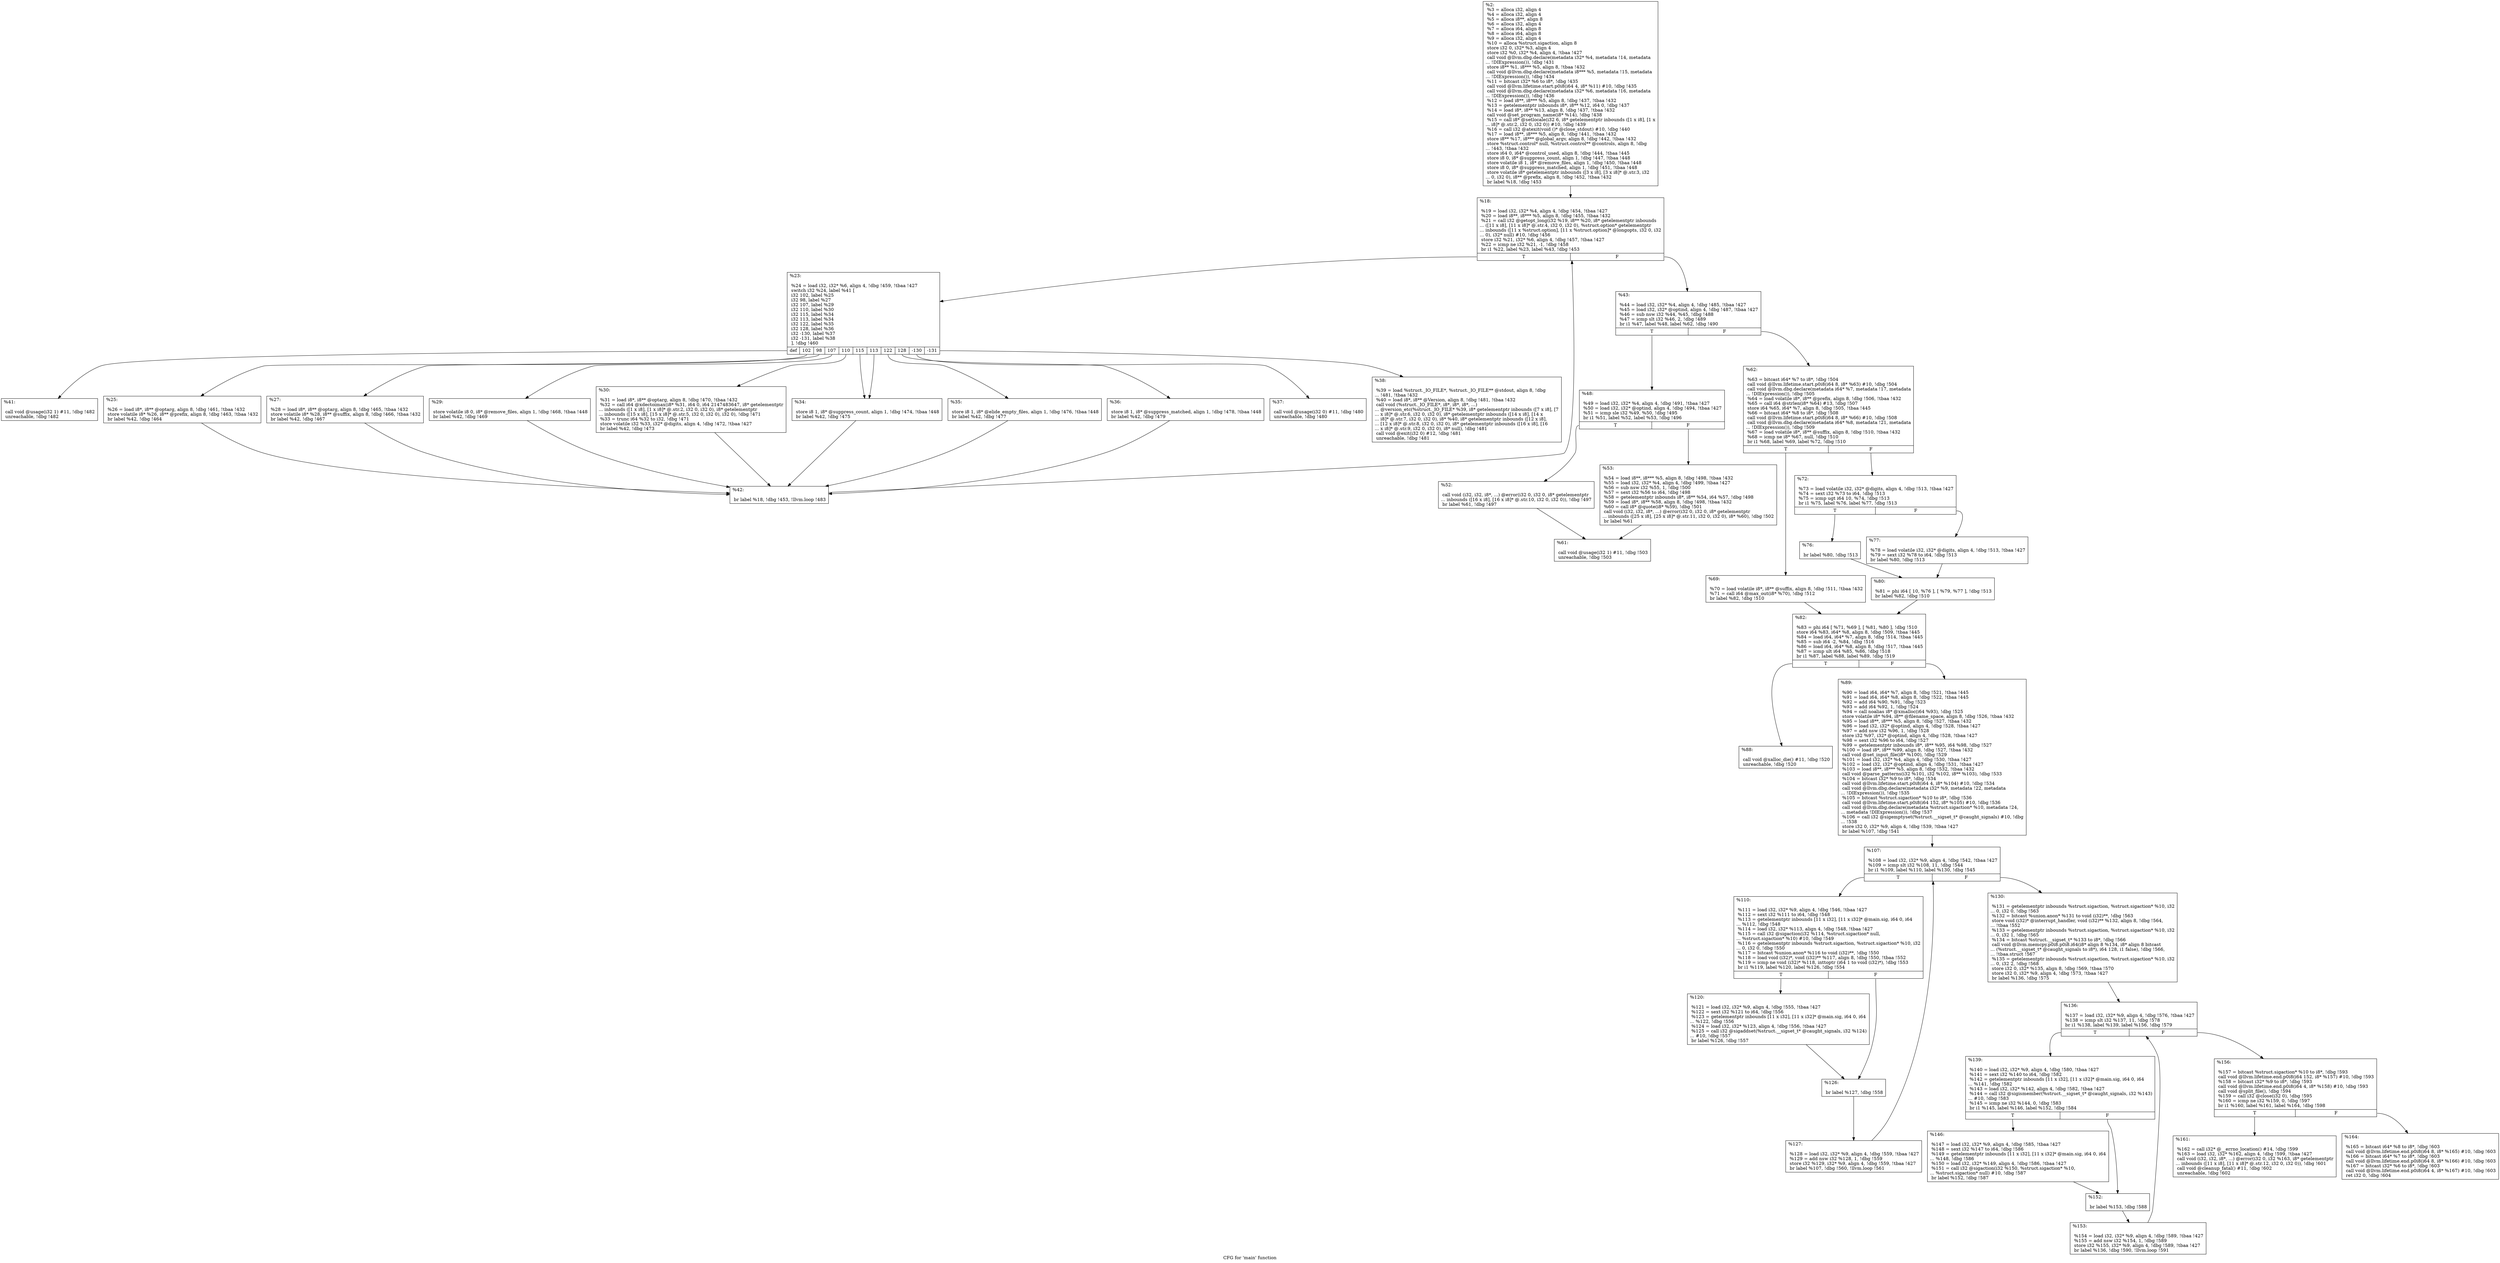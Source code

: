 digraph "CFG for 'main' function" {
	label="CFG for 'main' function";

	Node0x2363d90 [shape=record,label="{%2:\l  %3 = alloca i32, align 4\l  %4 = alloca i32, align 4\l  %5 = alloca i8**, align 8\l  %6 = alloca i32, align 4\l  %7 = alloca i64, align 8\l  %8 = alloca i64, align 8\l  %9 = alloca i32, align 4\l  %10 = alloca %struct.sigaction, align 8\l  store i32 0, i32* %3, align 4\l  store i32 %0, i32* %4, align 4, !tbaa !427\l  call void @llvm.dbg.declare(metadata i32* %4, metadata !14, metadata\l... !DIExpression()), !dbg !431\l  store i8** %1, i8*** %5, align 8, !tbaa !432\l  call void @llvm.dbg.declare(metadata i8*** %5, metadata !15, metadata\l... !DIExpression()), !dbg !434\l  %11 = bitcast i32* %6 to i8*, !dbg !435\l  call void @llvm.lifetime.start.p0i8(i64 4, i8* %11) #10, !dbg !435\l  call void @llvm.dbg.declare(metadata i32* %6, metadata !16, metadata\l... !DIExpression()), !dbg !436\l  %12 = load i8**, i8*** %5, align 8, !dbg !437, !tbaa !432\l  %13 = getelementptr inbounds i8*, i8** %12, i64 0, !dbg !437\l  %14 = load i8*, i8** %13, align 8, !dbg !437, !tbaa !432\l  call void @set_program_name(i8* %14), !dbg !438\l  %15 = call i8* @setlocale(i32 6, i8* getelementptr inbounds ([1 x i8], [1 x\l... i8]* @.str.2, i32 0, i32 0)) #10, !dbg !439\l  %16 = call i32 @atexit(void ()* @close_stdout) #10, !dbg !440\l  %17 = load i8**, i8*** %5, align 8, !dbg !441, !tbaa !432\l  store i8** %17, i8*** @global_argv, align 8, !dbg !442, !tbaa !432\l  store %struct.control* null, %struct.control** @controls, align 8, !dbg\l... !443, !tbaa !432\l  store i64 0, i64* @control_used, align 8, !dbg !444, !tbaa !445\l  store i8 0, i8* @suppress_count, align 1, !dbg !447, !tbaa !448\l  store volatile i8 1, i8* @remove_files, align 1, !dbg !450, !tbaa !448\l  store i8 0, i8* @suppress_matched, align 1, !dbg !451, !tbaa !448\l  store volatile i8* getelementptr inbounds ([3 x i8], [3 x i8]* @.str.3, i32\l... 0, i32 0), i8** @prefix, align 8, !dbg !452, !tbaa !432\l  br label %18, !dbg !453\l}"];
	Node0x2363d90 -> Node0x2364220;
	Node0x2364220 [shape=record,label="{%18:\l\l  %19 = load i32, i32* %4, align 4, !dbg !454, !tbaa !427\l  %20 = load i8**, i8*** %5, align 8, !dbg !455, !tbaa !432\l  %21 = call i32 @getopt_long(i32 %19, i8** %20, i8* getelementptr inbounds\l... ([11 x i8], [11 x i8]* @.str.4, i32 0, i32 0), %struct.option* getelementptr\l... inbounds ([11 x %struct.option], [11 x %struct.option]* @longopts, i32 0, i32\l... 0), i32* null) #10, !dbg !456\l  store i32 %21, i32* %6, align 4, !dbg !457, !tbaa !427\l  %22 = icmp ne i32 %21, -1, !dbg !458\l  br i1 %22, label %23, label %43, !dbg !453\l|{<s0>T|<s1>F}}"];
	Node0x2364220:s0 -> Node0x2364270;
	Node0x2364220:s1 -> Node0x2364630;
	Node0x2364270 [shape=record,label="{%23:\l\l  %24 = load i32, i32* %6, align 4, !dbg !459, !tbaa !427\l  switch i32 %24, label %41 [\l    i32 102, label %25\l    i32 98, label %27\l    i32 107, label %29\l    i32 110, label %30\l    i32 115, label %34\l    i32 113, label %34\l    i32 122, label %35\l    i32 128, label %36\l    i32 -130, label %37\l    i32 -131, label %38\l  ], !dbg !460\l|{<s0>def|<s1>102|<s2>98|<s3>107|<s4>110|<s5>115|<s6>113|<s7>122|<s8>128|<s9>-130|<s10>-131}}"];
	Node0x2364270:s0 -> Node0x2364590;
	Node0x2364270:s1 -> Node0x23642c0;
	Node0x2364270:s2 -> Node0x2364310;
	Node0x2364270:s3 -> Node0x2364360;
	Node0x2364270:s4 -> Node0x23643b0;
	Node0x2364270:s5 -> Node0x2364400;
	Node0x2364270:s6 -> Node0x2364400;
	Node0x2364270:s7 -> Node0x2364450;
	Node0x2364270:s8 -> Node0x23644a0;
	Node0x2364270:s9 -> Node0x23644f0;
	Node0x2364270:s10 -> Node0x2364540;
	Node0x23642c0 [shape=record,label="{%25:\l\l  %26 = load i8*, i8** @optarg, align 8, !dbg !461, !tbaa !432\l  store volatile i8* %26, i8** @prefix, align 8, !dbg !463, !tbaa !432\l  br label %42, !dbg !464\l}"];
	Node0x23642c0 -> Node0x23645e0;
	Node0x2364310 [shape=record,label="{%27:\l\l  %28 = load i8*, i8** @optarg, align 8, !dbg !465, !tbaa !432\l  store volatile i8* %28, i8** @suffix, align 8, !dbg !466, !tbaa !432\l  br label %42, !dbg !467\l}"];
	Node0x2364310 -> Node0x23645e0;
	Node0x2364360 [shape=record,label="{%29:\l\l  store volatile i8 0, i8* @remove_files, align 1, !dbg !468, !tbaa !448\l  br label %42, !dbg !469\l}"];
	Node0x2364360 -> Node0x23645e0;
	Node0x23643b0 [shape=record,label="{%30:\l\l  %31 = load i8*, i8** @optarg, align 8, !dbg !470, !tbaa !432\l  %32 = call i64 @xdectoimax(i8* %31, i64 0, i64 2147483647, i8* getelementptr\l... inbounds ([1 x i8], [1 x i8]* @.str.2, i32 0, i32 0), i8* getelementptr\l... inbounds ([15 x i8], [15 x i8]* @.str.5, i32 0, i32 0), i32 0), !dbg !471\l  %33 = trunc i64 %32 to i32, !dbg !471\l  store volatile i32 %33, i32* @digits, align 4, !dbg !472, !tbaa !427\l  br label %42, !dbg !473\l}"];
	Node0x23643b0 -> Node0x23645e0;
	Node0x2364400 [shape=record,label="{%34:\l\l  store i8 1, i8* @suppress_count, align 1, !dbg !474, !tbaa !448\l  br label %42, !dbg !475\l}"];
	Node0x2364400 -> Node0x23645e0;
	Node0x2364450 [shape=record,label="{%35:\l\l  store i8 1, i8* @elide_empty_files, align 1, !dbg !476, !tbaa !448\l  br label %42, !dbg !477\l}"];
	Node0x2364450 -> Node0x23645e0;
	Node0x23644a0 [shape=record,label="{%36:\l\l  store i8 1, i8* @suppress_matched, align 1, !dbg !478, !tbaa !448\l  br label %42, !dbg !479\l}"];
	Node0x23644a0 -> Node0x23645e0;
	Node0x23644f0 [shape=record,label="{%37:\l\l  call void @usage(i32 0) #11, !dbg !480\l  unreachable, !dbg !480\l}"];
	Node0x2364540 [shape=record,label="{%38:\l\l  %39 = load %struct._IO_FILE*, %struct._IO_FILE** @stdout, align 8, !dbg\l... !481, !tbaa !432\l  %40 = load i8*, i8** @Version, align 8, !dbg !481, !tbaa !432\l  call void (%struct._IO_FILE*, i8*, i8*, i8*, ...)\l... @version_etc(%struct._IO_FILE* %39, i8* getelementptr inbounds ([7 x i8], [7\l... x i8]* @.str.6, i32 0, i32 0), i8* getelementptr inbounds ([14 x i8], [14 x\l... i8]* @.str.7, i32 0, i32 0), i8* %40, i8* getelementptr inbounds ([12 x i8],\l... [12 x i8]* @.str.8, i32 0, i32 0), i8* getelementptr inbounds ([16 x i8], [16\l... x i8]* @.str.9, i32 0, i32 0), i8* null), !dbg !481\l  call void @exit(i32 0) #12, !dbg !481\l  unreachable, !dbg !481\l}"];
	Node0x2364590 [shape=record,label="{%41:\l\l  call void @usage(i32 1) #11, !dbg !482\l  unreachable, !dbg !482\l}"];
	Node0x23645e0 [shape=record,label="{%42:\l\l  br label %18, !dbg !453, !llvm.loop !483\l}"];
	Node0x23645e0 -> Node0x2364220;
	Node0x2364630 [shape=record,label="{%43:\l\l  %44 = load i32, i32* %4, align 4, !dbg !485, !tbaa !427\l  %45 = load i32, i32* @optind, align 4, !dbg !487, !tbaa !427\l  %46 = sub nsw i32 %44, %45, !dbg !488\l  %47 = icmp slt i32 %46, 2, !dbg !489\l  br i1 %47, label %48, label %62, !dbg !490\l|{<s0>T|<s1>F}}"];
	Node0x2364630:s0 -> Node0x2364680;
	Node0x2364630:s1 -> Node0x23647c0;
	Node0x2364680 [shape=record,label="{%48:\l\l  %49 = load i32, i32* %4, align 4, !dbg !491, !tbaa !427\l  %50 = load i32, i32* @optind, align 4, !dbg !494, !tbaa !427\l  %51 = icmp sle i32 %49, %50, !dbg !495\l  br i1 %51, label %52, label %53, !dbg !496\l|{<s0>T|<s1>F}}"];
	Node0x2364680:s0 -> Node0x23646d0;
	Node0x2364680:s1 -> Node0x2364720;
	Node0x23646d0 [shape=record,label="{%52:\l\l  call void (i32, i32, i8*, ...) @error(i32 0, i32 0, i8* getelementptr\l... inbounds ([16 x i8], [16 x i8]* @.str.10, i32 0, i32 0)), !dbg !497\l  br label %61, !dbg !497\l}"];
	Node0x23646d0 -> Node0x2364770;
	Node0x2364720 [shape=record,label="{%53:\l\l  %54 = load i8**, i8*** %5, align 8, !dbg !498, !tbaa !432\l  %55 = load i32, i32* %4, align 4, !dbg !499, !tbaa !427\l  %56 = sub nsw i32 %55, 1, !dbg !500\l  %57 = sext i32 %56 to i64, !dbg !498\l  %58 = getelementptr inbounds i8*, i8** %54, i64 %57, !dbg !498\l  %59 = load i8*, i8** %58, align 8, !dbg !498, !tbaa !432\l  %60 = call i8* @quote(i8* %59), !dbg !501\l  call void (i32, i32, i8*, ...) @error(i32 0, i32 0, i8* getelementptr\l... inbounds ([25 x i8], [25 x i8]* @.str.11, i32 0, i32 0), i8* %60), !dbg !502\l  br label %61\l}"];
	Node0x2364720 -> Node0x2364770;
	Node0x2364770 [shape=record,label="{%61:\l\l  call void @usage(i32 1) #11, !dbg !503\l  unreachable, !dbg !503\l}"];
	Node0x23647c0 [shape=record,label="{%62:\l\l  %63 = bitcast i64* %7 to i8*, !dbg !504\l  call void @llvm.lifetime.start.p0i8(i64 8, i8* %63) #10, !dbg !504\l  call void @llvm.dbg.declare(metadata i64* %7, metadata !17, metadata\l... !DIExpression()), !dbg !505\l  %64 = load volatile i8*, i8** @prefix, align 8, !dbg !506, !tbaa !432\l  %65 = call i64 @strlen(i8* %64) #13, !dbg !507\l  store i64 %65, i64* %7, align 8, !dbg !505, !tbaa !445\l  %66 = bitcast i64* %8 to i8*, !dbg !508\l  call void @llvm.lifetime.start.p0i8(i64 8, i8* %66) #10, !dbg !508\l  call void @llvm.dbg.declare(metadata i64* %8, metadata !21, metadata\l... !DIExpression()), !dbg !509\l  %67 = load volatile i8*, i8** @suffix, align 8, !dbg !510, !tbaa !432\l  %68 = icmp ne i8* %67, null, !dbg !510\l  br i1 %68, label %69, label %72, !dbg !510\l|{<s0>T|<s1>F}}"];
	Node0x23647c0:s0 -> Node0x2364810;
	Node0x23647c0:s1 -> Node0x2365800;
	Node0x2364810 [shape=record,label="{%69:\l\l  %70 = load volatile i8*, i8** @suffix, align 8, !dbg !511, !tbaa !432\l  %71 = call i64 @max_out(i8* %70), !dbg !512\l  br label %82, !dbg !510\l}"];
	Node0x2364810 -> Node0x2365940;
	Node0x2365800 [shape=record,label="{%72:\l\l  %73 = load volatile i32, i32* @digits, align 4, !dbg !513, !tbaa !427\l  %74 = sext i32 %73 to i64, !dbg !513\l  %75 = icmp ugt i64 10, %74, !dbg !513\l  br i1 %75, label %76, label %77, !dbg !513\l|{<s0>T|<s1>F}}"];
	Node0x2365800:s0 -> Node0x2365850;
	Node0x2365800:s1 -> Node0x23658a0;
	Node0x2365850 [shape=record,label="{%76:\l\l  br label %80, !dbg !513\l}"];
	Node0x2365850 -> Node0x23658f0;
	Node0x23658a0 [shape=record,label="{%77:\l\l  %78 = load volatile i32, i32* @digits, align 4, !dbg !513, !tbaa !427\l  %79 = sext i32 %78 to i64, !dbg !513\l  br label %80, !dbg !513\l}"];
	Node0x23658a0 -> Node0x23658f0;
	Node0x23658f0 [shape=record,label="{%80:\l\l  %81 = phi i64 [ 10, %76 ], [ %79, %77 ], !dbg !513\l  br label %82, !dbg !510\l}"];
	Node0x23658f0 -> Node0x2365940;
	Node0x2365940 [shape=record,label="{%82:\l\l  %83 = phi i64 [ %71, %69 ], [ %81, %80 ], !dbg !510\l  store i64 %83, i64* %8, align 8, !dbg !509, !tbaa !445\l  %84 = load i64, i64* %7, align 8, !dbg !514, !tbaa !445\l  %85 = sub i64 -2, %84, !dbg !516\l  %86 = load i64, i64* %8, align 8, !dbg !517, !tbaa !445\l  %87 = icmp ult i64 %85, %86, !dbg !518\l  br i1 %87, label %88, label %89, !dbg !519\l|{<s0>T|<s1>F}}"];
	Node0x2365940:s0 -> Node0x2365990;
	Node0x2365940:s1 -> Node0x23659e0;
	Node0x2365990 [shape=record,label="{%88:\l\l  call void @xalloc_die() #11, !dbg !520\l  unreachable, !dbg !520\l}"];
	Node0x23659e0 [shape=record,label="{%89:\l\l  %90 = load i64, i64* %7, align 8, !dbg !521, !tbaa !445\l  %91 = load i64, i64* %8, align 8, !dbg !522, !tbaa !445\l  %92 = add i64 %90, %91, !dbg !523\l  %93 = add i64 %92, 1, !dbg !524\l  %94 = call noalias i8* @xmalloc(i64 %93), !dbg !525\l  store volatile i8* %94, i8** @filename_space, align 8, !dbg !526, !tbaa !432\l  %95 = load i8**, i8*** %5, align 8, !dbg !527, !tbaa !432\l  %96 = load i32, i32* @optind, align 4, !dbg !528, !tbaa !427\l  %97 = add nsw i32 %96, 1, !dbg !528\l  store i32 %97, i32* @optind, align 4, !dbg !528, !tbaa !427\l  %98 = sext i32 %96 to i64, !dbg !527\l  %99 = getelementptr inbounds i8*, i8** %95, i64 %98, !dbg !527\l  %100 = load i8*, i8** %99, align 8, !dbg !527, !tbaa !432\l  call void @set_input_file(i8* %100), !dbg !529\l  %101 = load i32, i32* %4, align 4, !dbg !530, !tbaa !427\l  %102 = load i32, i32* @optind, align 4, !dbg !531, !tbaa !427\l  %103 = load i8**, i8*** %5, align 8, !dbg !532, !tbaa !432\l  call void @parse_patterns(i32 %101, i32 %102, i8** %103), !dbg !533\l  %104 = bitcast i32* %9 to i8*, !dbg !534\l  call void @llvm.lifetime.start.p0i8(i64 4, i8* %104) #10, !dbg !534\l  call void @llvm.dbg.declare(metadata i32* %9, metadata !22, metadata\l... !DIExpression()), !dbg !535\l  %105 = bitcast %struct.sigaction* %10 to i8*, !dbg !536\l  call void @llvm.lifetime.start.p0i8(i64 152, i8* %105) #10, !dbg !536\l  call void @llvm.dbg.declare(metadata %struct.sigaction* %10, metadata !24,\l... metadata !DIExpression()), !dbg !537\l  %106 = call i32 @sigemptyset(%struct.__sigset_t* @caught_signals) #10, !dbg\l... !538\l  store i32 0, i32* %9, align 4, !dbg !539, !tbaa !427\l  br label %107, !dbg !541\l}"];
	Node0x23659e0 -> Node0x2365a30;
	Node0x2365a30 [shape=record,label="{%107:\l\l  %108 = load i32, i32* %9, align 4, !dbg !542, !tbaa !427\l  %109 = icmp slt i32 %108, 11, !dbg !544\l  br i1 %109, label %110, label %130, !dbg !545\l|{<s0>T|<s1>F}}"];
	Node0x2365a30:s0 -> Node0x2365a80;
	Node0x2365a30:s1 -> Node0x2365bc0;
	Node0x2365a80 [shape=record,label="{%110:\l\l  %111 = load i32, i32* %9, align 4, !dbg !546, !tbaa !427\l  %112 = sext i32 %111 to i64, !dbg !548\l  %113 = getelementptr inbounds [11 x i32], [11 x i32]* @main.sig, i64 0, i64\l... %112, !dbg !548\l  %114 = load i32, i32* %113, align 4, !dbg !548, !tbaa !427\l  %115 = call i32 @sigaction(i32 %114, %struct.sigaction* null,\l... %struct.sigaction* %10) #10, !dbg !549\l  %116 = getelementptr inbounds %struct.sigaction, %struct.sigaction* %10, i32\l... 0, i32 0, !dbg !550\l  %117 = bitcast %union.anon* %116 to void (i32)**, !dbg !550\l  %118 = load void (i32)*, void (i32)** %117, align 8, !dbg !550, !tbaa !552\l  %119 = icmp ne void (i32)* %118, inttoptr (i64 1 to void (i32)*), !dbg !553\l  br i1 %119, label %120, label %126, !dbg !554\l|{<s0>T|<s1>F}}"];
	Node0x2365a80:s0 -> Node0x2365ad0;
	Node0x2365a80:s1 -> Node0x2365b20;
	Node0x2365ad0 [shape=record,label="{%120:\l\l  %121 = load i32, i32* %9, align 4, !dbg !555, !tbaa !427\l  %122 = sext i32 %121 to i64, !dbg !556\l  %123 = getelementptr inbounds [11 x i32], [11 x i32]* @main.sig, i64 0, i64\l... %122, !dbg !556\l  %124 = load i32, i32* %123, align 4, !dbg !556, !tbaa !427\l  %125 = call i32 @sigaddset(%struct.__sigset_t* @caught_signals, i32 %124)\l... #10, !dbg !557\l  br label %126, !dbg !557\l}"];
	Node0x2365ad0 -> Node0x2365b20;
	Node0x2365b20 [shape=record,label="{%126:\l\l  br label %127, !dbg !558\l}"];
	Node0x2365b20 -> Node0x2365b70;
	Node0x2365b70 [shape=record,label="{%127:\l\l  %128 = load i32, i32* %9, align 4, !dbg !559, !tbaa !427\l  %129 = add nsw i32 %128, 1, !dbg !559\l  store i32 %129, i32* %9, align 4, !dbg !559, !tbaa !427\l  br label %107, !dbg !560, !llvm.loop !561\l}"];
	Node0x2365b70 -> Node0x2365a30;
	Node0x2365bc0 [shape=record,label="{%130:\l\l  %131 = getelementptr inbounds %struct.sigaction, %struct.sigaction* %10, i32\l... 0, i32 0, !dbg !563\l  %132 = bitcast %union.anon* %131 to void (i32)**, !dbg !563\l  store void (i32)* @interrupt_handler, void (i32)** %132, align 8, !dbg !564,\l... !tbaa !552\l  %133 = getelementptr inbounds %struct.sigaction, %struct.sigaction* %10, i32\l... 0, i32 1, !dbg !565\l  %134 = bitcast %struct.__sigset_t* %133 to i8*, !dbg !566\l  call void @llvm.memcpy.p0i8.p0i8.i64(i8* align 8 %134, i8* align 8 bitcast\l... (%struct.__sigset_t* @caught_signals to i8*), i64 128, i1 false), !dbg !566,\l... !tbaa.struct !567\l  %135 = getelementptr inbounds %struct.sigaction, %struct.sigaction* %10, i32\l... 0, i32 2, !dbg !568\l  store i32 0, i32* %135, align 8, !dbg !569, !tbaa !570\l  store i32 0, i32* %9, align 4, !dbg !573, !tbaa !427\l  br label %136, !dbg !575\l}"];
	Node0x2365bc0 -> Node0x2365c10;
	Node0x2365c10 [shape=record,label="{%136:\l\l  %137 = load i32, i32* %9, align 4, !dbg !576, !tbaa !427\l  %138 = icmp slt i32 %137, 11, !dbg !578\l  br i1 %138, label %139, label %156, !dbg !579\l|{<s0>T|<s1>F}}"];
	Node0x2365c10:s0 -> Node0x2365c60;
	Node0x2365c10:s1 -> Node0x2365da0;
	Node0x2365c60 [shape=record,label="{%139:\l\l  %140 = load i32, i32* %9, align 4, !dbg !580, !tbaa !427\l  %141 = sext i32 %140 to i64, !dbg !582\l  %142 = getelementptr inbounds [11 x i32], [11 x i32]* @main.sig, i64 0, i64\l... %141, !dbg !582\l  %143 = load i32, i32* %142, align 4, !dbg !582, !tbaa !427\l  %144 = call i32 @sigismember(%struct.__sigset_t* @caught_signals, i32 %143)\l... #10, !dbg !583\l  %145 = icmp ne i32 %144, 0, !dbg !583\l  br i1 %145, label %146, label %152, !dbg !584\l|{<s0>T|<s1>F}}"];
	Node0x2365c60:s0 -> Node0x2365cb0;
	Node0x2365c60:s1 -> Node0x2365d00;
	Node0x2365cb0 [shape=record,label="{%146:\l\l  %147 = load i32, i32* %9, align 4, !dbg !585, !tbaa !427\l  %148 = sext i32 %147 to i64, !dbg !586\l  %149 = getelementptr inbounds [11 x i32], [11 x i32]* @main.sig, i64 0, i64\l... %148, !dbg !586\l  %150 = load i32, i32* %149, align 4, !dbg !586, !tbaa !427\l  %151 = call i32 @sigaction(i32 %150, %struct.sigaction* %10,\l... %struct.sigaction* null) #10, !dbg !587\l  br label %152, !dbg !587\l}"];
	Node0x2365cb0 -> Node0x2365d00;
	Node0x2365d00 [shape=record,label="{%152:\l\l  br label %153, !dbg !588\l}"];
	Node0x2365d00 -> Node0x2365d50;
	Node0x2365d50 [shape=record,label="{%153:\l\l  %154 = load i32, i32* %9, align 4, !dbg !589, !tbaa !427\l  %155 = add nsw i32 %154, 1, !dbg !589\l  store i32 %155, i32* %9, align 4, !dbg !589, !tbaa !427\l  br label %136, !dbg !590, !llvm.loop !591\l}"];
	Node0x2365d50 -> Node0x2365c10;
	Node0x2365da0 [shape=record,label="{%156:\l\l  %157 = bitcast %struct.sigaction* %10 to i8*, !dbg !593\l  call void @llvm.lifetime.end.p0i8(i64 152, i8* %157) #10, !dbg !593\l  %158 = bitcast i32* %9 to i8*, !dbg !593\l  call void @llvm.lifetime.end.p0i8(i64 4, i8* %158) #10, !dbg !593\l  call void @split_file(), !dbg !594\l  %159 = call i32 @close(i32 0), !dbg !595\l  %160 = icmp ne i32 %159, 0, !dbg !597\l  br i1 %160, label %161, label %164, !dbg !598\l|{<s0>T|<s1>F}}"];
	Node0x2365da0:s0 -> Node0x2365df0;
	Node0x2365da0:s1 -> Node0x2365e40;
	Node0x2365df0 [shape=record,label="{%161:\l\l  %162 = call i32* @__errno_location() #14, !dbg !599\l  %163 = load i32, i32* %162, align 4, !dbg !599, !tbaa !427\l  call void (i32, i32, i8*, ...) @error(i32 0, i32 %163, i8* getelementptr\l... inbounds ([11 x i8], [11 x i8]* @.str.12, i32 0, i32 0)), !dbg !601\l  call void @cleanup_fatal() #11, !dbg !602\l  unreachable, !dbg !602\l}"];
	Node0x2365e40 [shape=record,label="{%164:\l\l  %165 = bitcast i64* %8 to i8*, !dbg !603\l  call void @llvm.lifetime.end.p0i8(i64 8, i8* %165) #10, !dbg !603\l  %166 = bitcast i64* %7 to i8*, !dbg !603\l  call void @llvm.lifetime.end.p0i8(i64 8, i8* %166) #10, !dbg !603\l  %167 = bitcast i32* %6 to i8*, !dbg !603\l  call void @llvm.lifetime.end.p0i8(i64 4, i8* %167) #10, !dbg !603\l  ret i32 0, !dbg !604\l}"];
}
